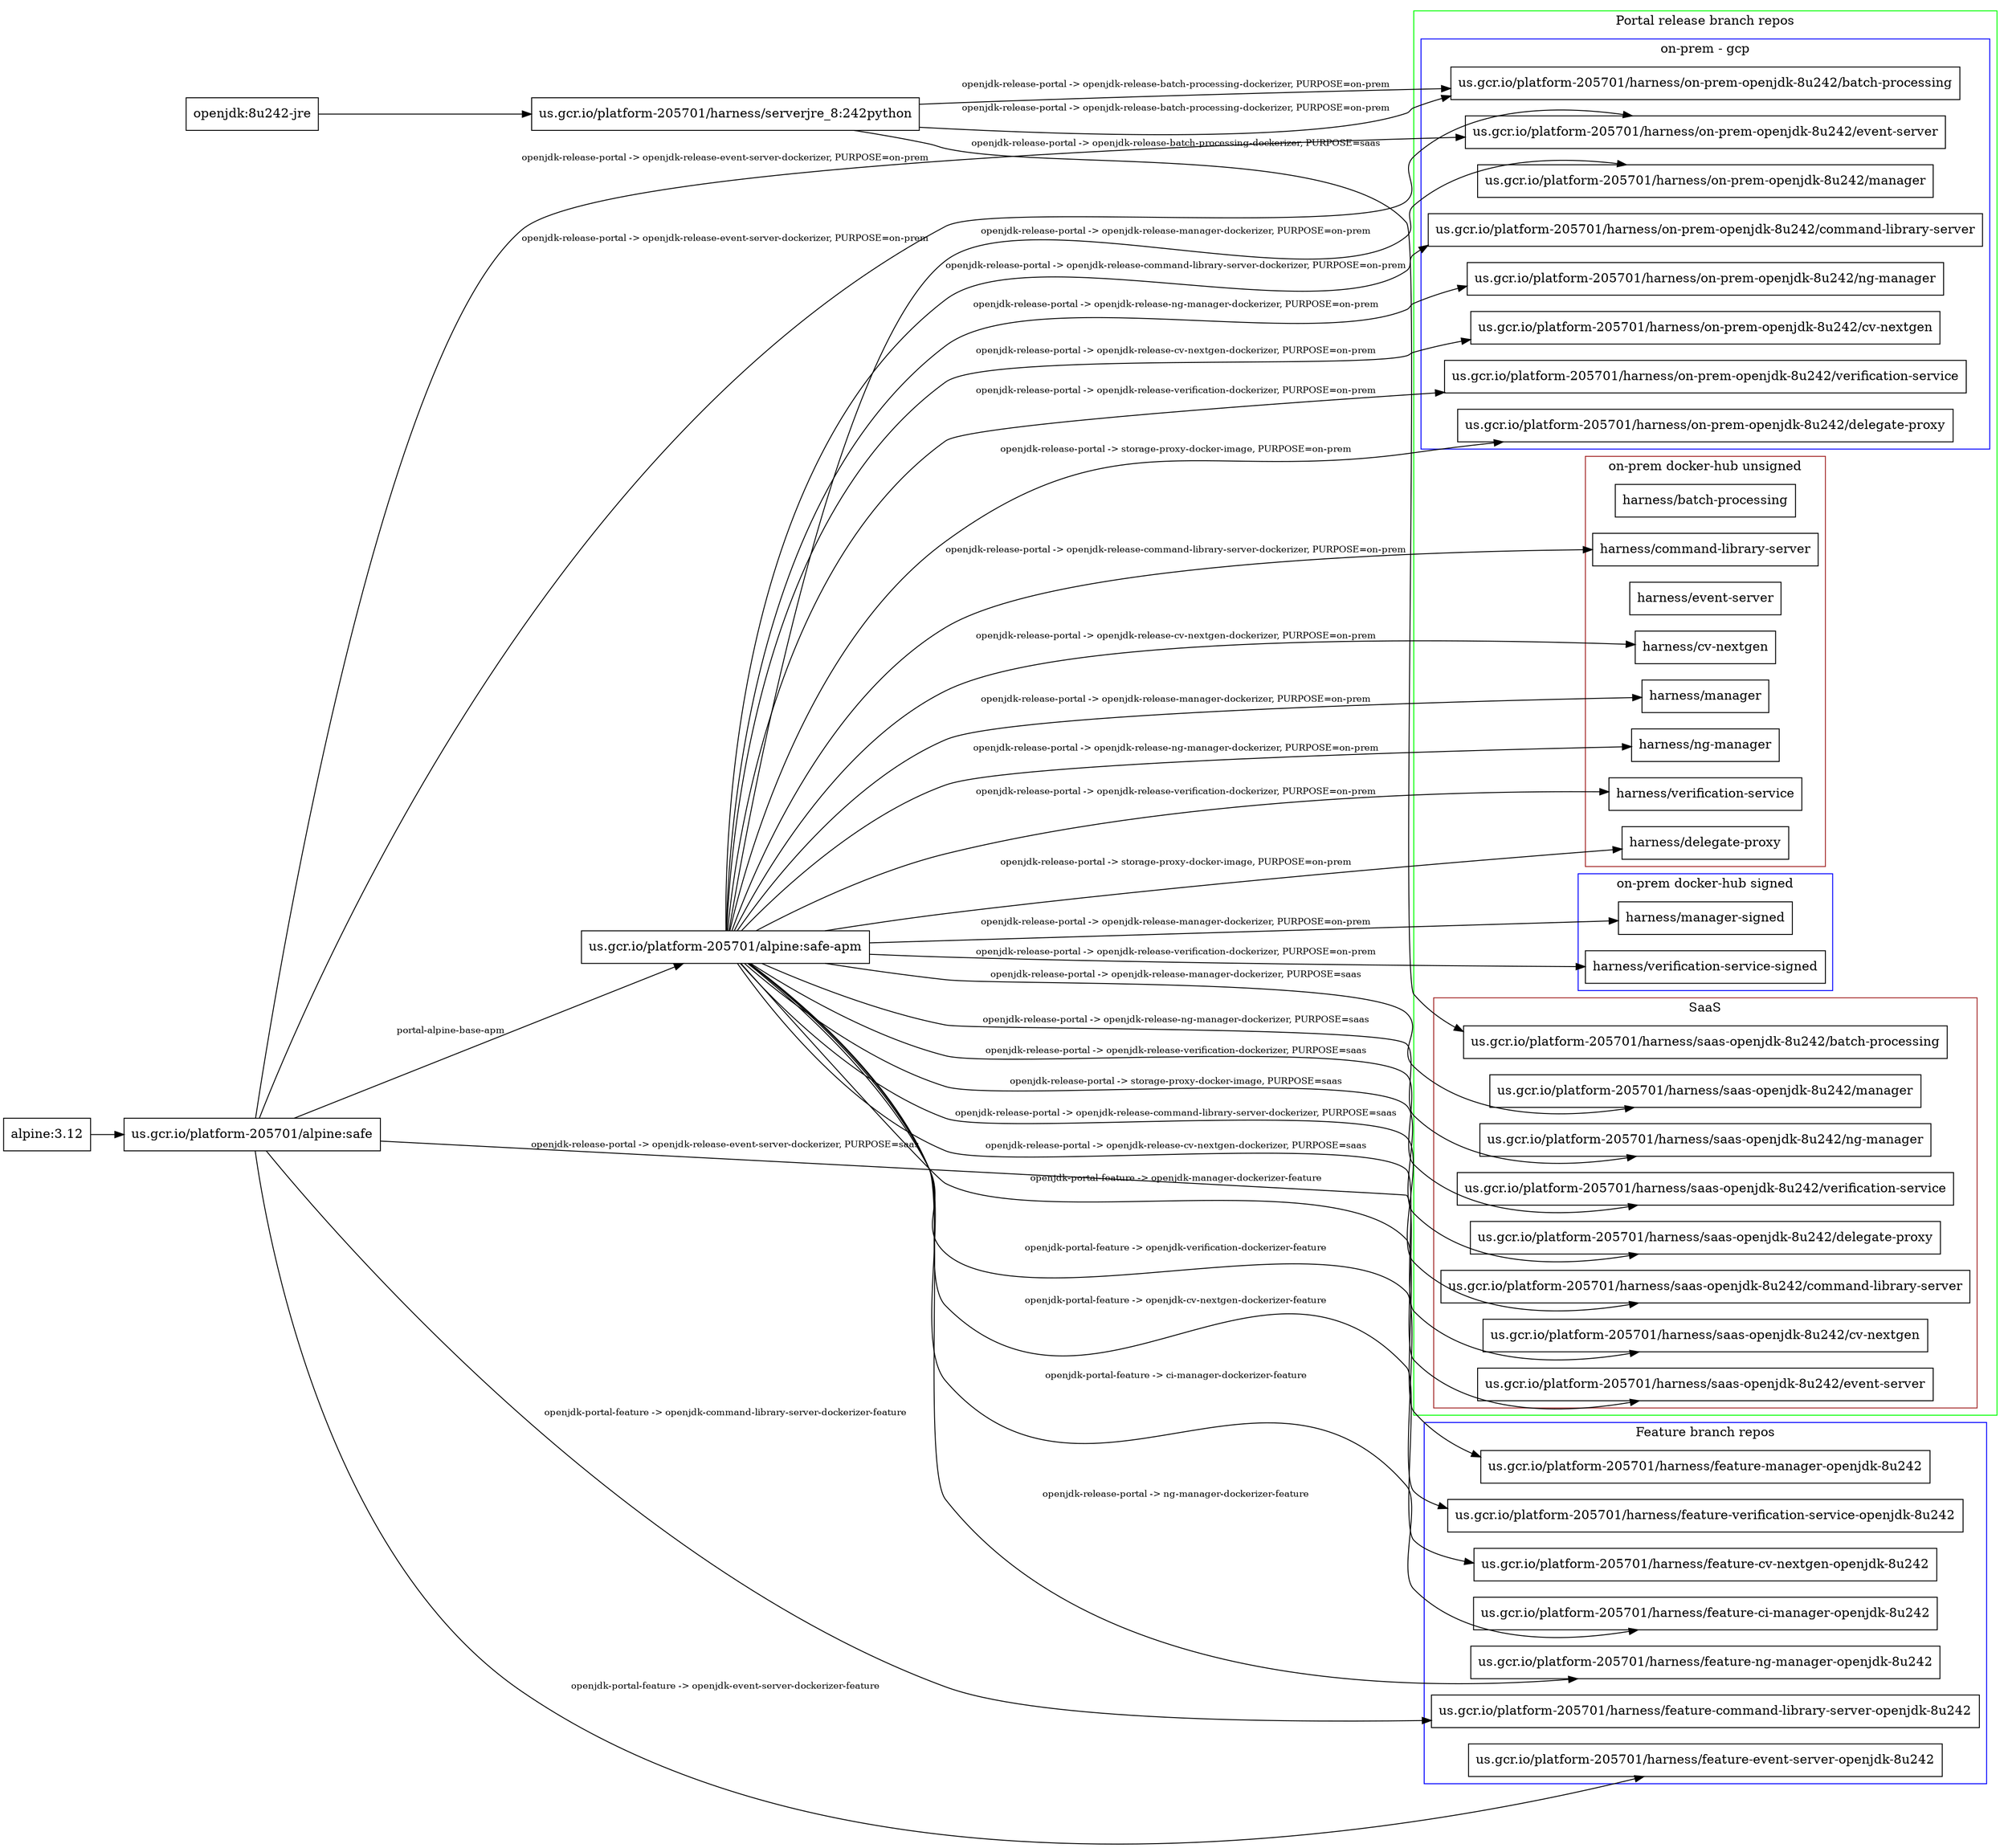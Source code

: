 digraph G {
        rankdir="LR"
        node [shape=box];
        edge [fontsize=10]

        subgraph cluster_1 {
        "us.gcr.io/platform-205701/harness/feature-manager-openjdk-8u242";
        "us.gcr.io/platform-205701/harness/feature-verification-service-openjdk-8u242";
        "us.gcr.io/platform-205701/harness/feature-event-server-openjdk-8u242";
        "us.gcr.io/platform-205701/harness/feature-command-library-server-openjdk-8u242";
        "us.gcr.io/platform-205701/harness/feature-cv-nextgen-openjdk-8u242";
        "us.gcr.io/platform-205701/harness/feature-ci-manager-openjdk-8u242";
        "us.gcr.io/platform-205701/harness/feature-ng-manager-openjdk-8u242"
        node [style=filled];

        label = "Feature branch repos";
        color=blue
        }

        subgraph cluster_2 {
            subgraph cluster_3 {
            "us.gcr.io/platform-205701/harness/saas-openjdk-8u242/batch-processing";
            "us.gcr.io/platform-205701/harness/saas-openjdk-8u242/command-library-server";
            "us.gcr.io/platform-205701/harness/saas-openjdk-8u242/event-server";
            "us.gcr.io/platform-205701/harness/saas-openjdk-8u242/cv-nextgen"
            "us.gcr.io/platform-205701/harness/saas-openjdk-8u242/manager";
            "us.gcr.io/platform-205701/harness/saas-openjdk-8u242/ng-manager";
            "us.gcr.io/platform-205701/harness/saas-openjdk-8u242/verification-service";
            "us.gcr.io/platform-205701/harness/saas-openjdk-8u242/delegate-proxy";
            node [style=filled];

            label = "SaaS";
            color=brown
            }
            subgraph cluster_4 {
            "us.gcr.io/platform-205701/harness/on-prem-openjdk-8u242/batch-processing";
            "us.gcr.io/platform-205701/harness/on-prem-openjdk-8u242/command-library-server";
            "us.gcr.io/platform-205701/harness/on-prem-openjdk-8u242/event-server";
            "us.gcr.io/platform-205701/harness/on-prem-openjdk-8u242/cv-nextgen"
            "us.gcr.io/platform-205701/harness/on-prem-openjdk-8u242/manager";
            "us.gcr.io/platform-205701/harness/on-prem-openjdk-8u242/ng-manager";
            "us.gcr.io/platform-205701/harness/on-prem-openjdk-8u242/verification-service";
            "us.gcr.io/platform-205701/harness/on-prem-openjdk-8u242/delegate-proxy";
            node [style=filled];

            label = "on-prem - gcp";
            color=blue
            }
            subgraph cluster_5 {
            "harness/batch-processing";
            "harness/command-library-server";
            "harness/event-server";
            "harness/cv-nextgen"
            "harness/manager";
            "harness/ng-manager";
            "harness/verification-service";
            "harness/delegate-proxy";
            node [style=filled];

            label = "on-prem docker-hub unsigned";
            color=brown
            }
            subgraph cluster_6 {
            "harness/manager-signed";
            "harness/verification-service-signed";
            node [style=filled];

            label = "on-prem docker-hub signed";
            color=blue
            }
        label = "Portal release branch repos";
        color=green
        }

        "alpine:3.12" -> "us.gcr.io/platform-205701/alpine:safe"
        "openjdk:8u242-jre" -> "us.gcr.io/platform-205701/harness/serverjre_8:242python"

        "us.gcr.io/platform-205701/alpine:safe" -> "us.gcr.io/platform-205701/alpine:safe-apm" [label="portal-alpine-base-apm"]
        "us.gcr.io/platform-205701/alpine:safe" -> "us.gcr.io/platform-205701/harness/feature-command-library-server-openjdk-8u242"[label="openjdk-portal-feature -> openjdk-command-library-server-dockerizer-feature"]
        "us.gcr.io/platform-205701/alpine:safe" -> "us.gcr.io/platform-205701/harness/feature-event-server-openjdk-8u242"[label="openjdk-portal-feature -> openjdk-event-server-dockerizer-feature"]

        "us.gcr.io/platform-205701/alpine:safe-apm" -> "us.gcr.io/platform-205701/harness/feature-manager-openjdk-8u242"[label="openjdk-portal-feature -> openjdk-manager-dockerizer-feature"]
        "us.gcr.io/platform-205701/alpine:safe-apm" -> "us.gcr.io/platform-205701/harness/feature-verification-service-openjdk-8u242"[label="openjdk-portal-feature -> openjdk-verification-dockerizer-feature"]
        "us.gcr.io/platform-205701/alpine:safe-apm" -> "us.gcr.io/platform-205701/harness/feature-ci-manager-openjdk-8u242"[label="openjdk-portal-feature -> ci-manager-dockerizer-feature"]
        "us.gcr.io/platform-205701/alpine:safe-apm" -> "us.gcr.io/platform-205701/harness/feature-ng-manager-openjdk-8u242"[label="openjdk-release-portal -> ng-manager-dockerizer-feature"]
        "us.gcr.io/platform-205701/alpine:safe-apm" -> "us.gcr.io/platform-205701/harness/feature-cv-nextgen-openjdk-8u242"[label="openjdk-portal-feature -> openjdk-cv-nextgen-dockerizer-feature"]


        "us.gcr.io/platform-205701/alpine:safe" -> "us.gcr.io/platform-205701/harness/saas-openjdk-8u242/event-server"[label="openjdk-release-portal -> openjdk-release-event-server-dockerizer, PURPOSE=saas"]
        "us.gcr.io/platform-205701/harness/serverjre_8:242python" -> "us.gcr.io/platform-205701/harness/saas-openjdk-8u242/batch-processing"[label="openjdk-release-portal -> openjdk-release-batch-processing-dockerizer, PURPOSE=saas"]
        "us.gcr.io/platform-205701/alpine:safe-apm" -> "us.gcr.io/platform-205701/harness/saas-openjdk-8u242/command-library-server"[label="openjdk-release-portal -> openjdk-release-command-library-server-dockerizer, PURPOSE=saas"]
        "us.gcr.io/platform-205701/alpine:safe-apm" -> "us.gcr.io/platform-205701/harness/saas-openjdk-8u242/manager"[label="openjdk-release-portal -> openjdk-release-manager-dockerizer, PURPOSE=saas"]
        "us.gcr.io/platform-205701/alpine:safe-apm" -> "us.gcr.io/platform-205701/harness/saas-openjdk-8u242/verification-service"[label="openjdk-release-portal -> openjdk-release-verification-dockerizer, PURPOSE=saas"]
        "us.gcr.io/platform-205701/alpine:safe-apm" -> "us.gcr.io/platform-205701/harness/saas-openjdk-8u242/ng-manager"[label="openjdk-release-portal -> openjdk-release-ng-manager-dockerizer, PURPOSE=saas"]
        "us.gcr.io/platform-205701/alpine:safe-apm" -> "us.gcr.io/platform-205701/harness/saas-openjdk-8u242/delegate-proxy"[label="openjdk-release-portal -> storage-proxy-docker-image, PURPOSE=saas"]
        "us.gcr.io/platform-205701/alpine:safe-apm" -> "us.gcr.io/platform-205701/harness/saas-openjdk-8u242/cv-nextgen"[label="openjdk-release-portal -> openjdk-release-cv-nextgen-dockerizer, PURPOSE=saas"]

        "us.gcr.io/platform-205701/alpine:safe" -> "us.gcr.io/platform-205701/harness/on-prem-openjdk-8u242/event-server"[label="openjdk-release-portal -> openjdk-release-event-server-dockerizer, PURPOSE=on-prem"]
        "us.gcr.io/platform-205701/harness/serverjre_8:242python" -> "us.gcr.io/platform-205701/harness/on-prem-openjdk-8u242/batch-processing"[label="openjdk-release-portal -> openjdk-release-batch-processing-dockerizer, PURPOSE=on-prem"]
        "us.gcr.io/platform-205701/alpine:safe-apm" -> "us.gcr.io/platform-205701/harness/on-prem-openjdk-8u242/command-library-server"[label="openjdk-release-portal -> openjdk-release-command-library-server-dockerizer, PURPOSE=on-prem"]
        "us.gcr.io/platform-205701/alpine:safe-apm" -> "us.gcr.io/platform-205701/harness/on-prem-openjdk-8u242/manager"[label="openjdk-release-portal -> openjdk-release-manager-dockerizer, PURPOSE=on-prem"]
        "us.gcr.io/platform-205701/alpine:safe-apm" -> "us.gcr.io/platform-205701/harness/on-prem-openjdk-8u242/verification-service"[label="openjdk-release-portal -> openjdk-release-verification-dockerizer, PURPOSE=on-prem"]
        "us.gcr.io/platform-205701/alpine:safe-apm" -> "us.gcr.io/platform-205701/harness/on-prem-openjdk-8u242/ng-manager"[label="openjdk-release-portal -> openjdk-release-ng-manager-dockerizer, PURPOSE=on-prem"]
        "us.gcr.io/platform-205701/alpine:safe-apm" -> "us.gcr.io/platform-205701/harness/on-prem-openjdk-8u242/delegate-proxy"[label="openjdk-release-portal -> storage-proxy-docker-image, PURPOSE=on-prem"]
        "us.gcr.io/platform-205701/alpine:safe-apm" -> "us.gcr.io/platform-205701/harness/on-prem-openjdk-8u242/cv-nextgen"[label="openjdk-release-portal -> openjdk-release-cv-nextgen-dockerizer, PURPOSE=on-prem"]

        "us.gcr.io/platform-205701/alpine:safe" -> "us.gcr.io/platform-205701/harness/on-prem-openjdk-8u242/event-server"[label="openjdk-release-portal -> openjdk-release-event-server-dockerizer, PURPOSE=on-prem"]
        "us.gcr.io/platform-205701/harness/serverjre_8:242python" -> "us.gcr.io/platform-205701/harness/on-prem-openjdk-8u242/batch-processing"[label="openjdk-release-portal -> openjdk-release-batch-processing-dockerizer, PURPOSE=on-prem"]
        "us.gcr.io/platform-205701/alpine:safe-apm" -> "harness/command-library-server"[label="openjdk-release-portal -> openjdk-release-command-library-server-dockerizer, PURPOSE=on-prem"]
        "us.gcr.io/platform-205701/alpine:safe-apm" -> "harness/manager"[label="openjdk-release-portal -> openjdk-release-manager-dockerizer, PURPOSE=on-prem"]
        "us.gcr.io/platform-205701/alpine:safe-apm" -> "harness/verification-service"[label="openjdk-release-portal -> openjdk-release-verification-dockerizer, PURPOSE=on-prem"]
        "us.gcr.io/platform-205701/alpine:safe-apm" -> "harness/ng-manager"[label="openjdk-release-portal -> openjdk-release-ng-manager-dockerizer, PURPOSE=on-prem"]
        "us.gcr.io/platform-205701/alpine:safe-apm" -> "harness/delegate-proxy"[label="openjdk-release-portal -> storage-proxy-docker-image, PURPOSE=on-prem"]
        "us.gcr.io/platform-205701/alpine:safe-apm" -> "harness/cv-nextgen"[label="openjdk-release-portal -> openjdk-release-cv-nextgen-dockerizer, PURPOSE=on-prem"]


        "us.gcr.io/platform-205701/alpine:safe-apm" -> "harness/manager-signed"[label="openjdk-release-portal -> openjdk-release-manager-dockerizer, PURPOSE=on-prem"]
        "us.gcr.io/platform-205701/alpine:safe-apm" -> "harness/verification-service-signed"[label="openjdk-release-portal -> openjdk-release-verification-dockerizer, PURPOSE=on-prem"]
        }
